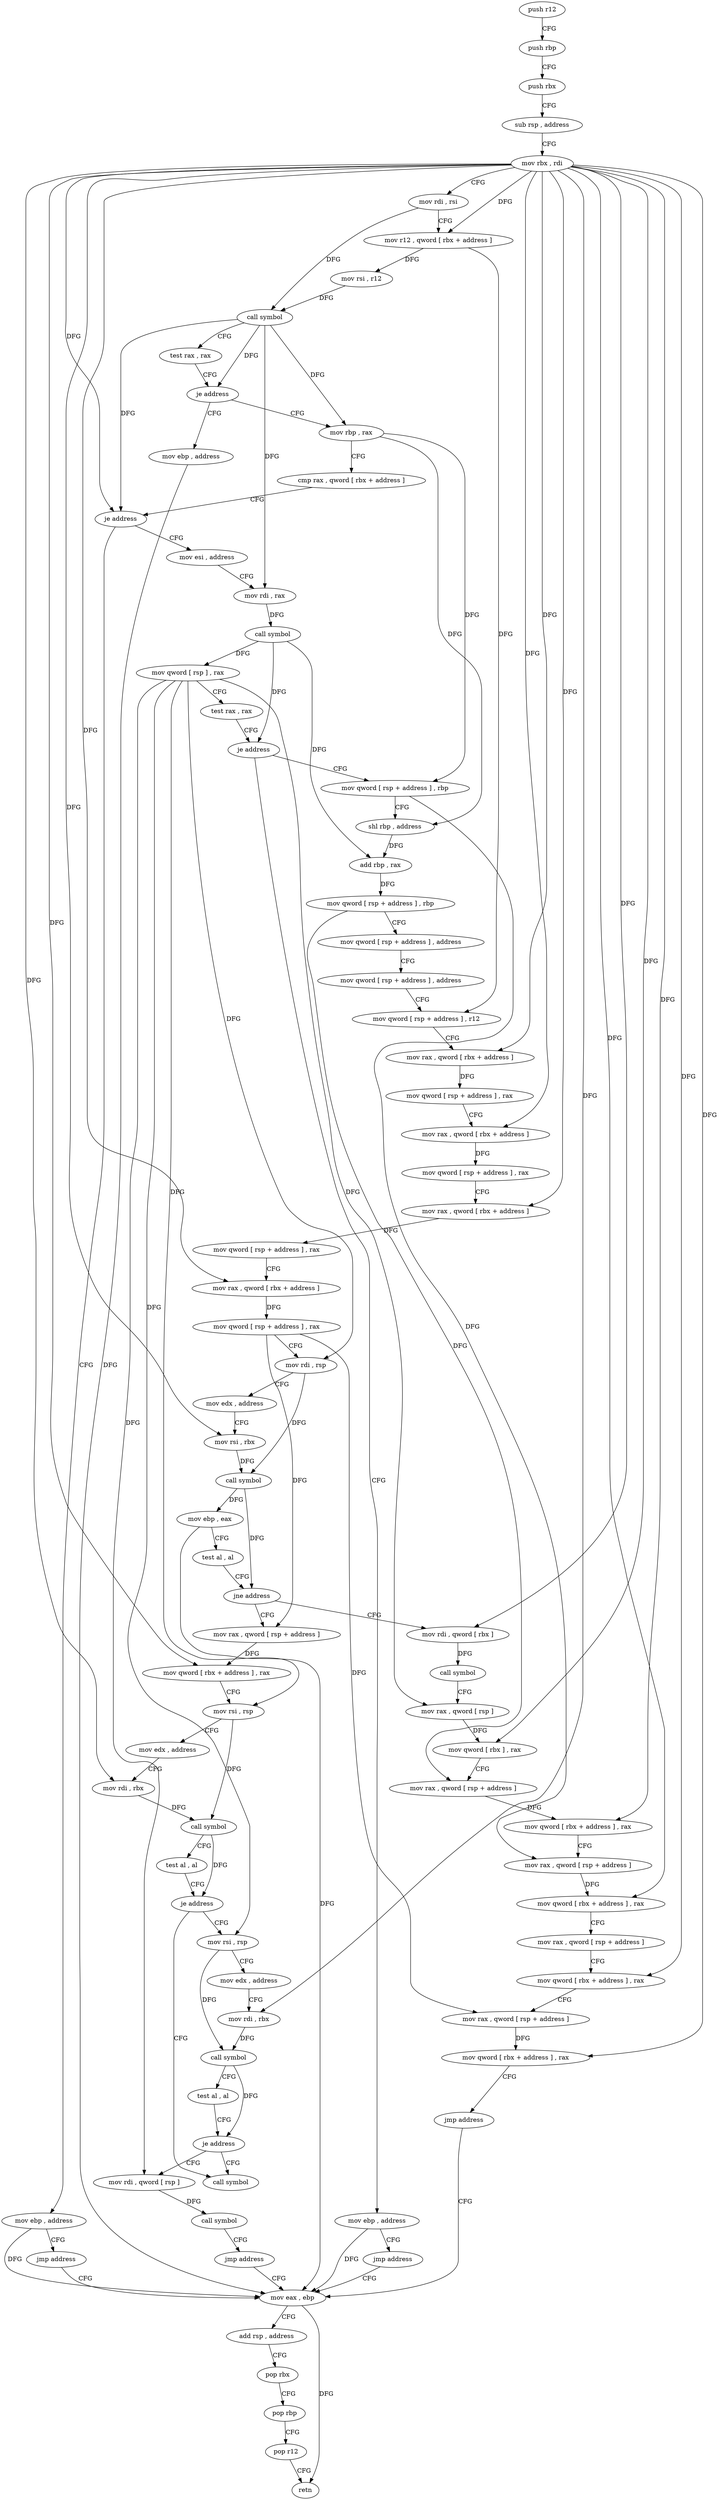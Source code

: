 digraph "func" {
"180463" [label = "push r12" ]
"180465" [label = "push rbp" ]
"180466" [label = "push rbx" ]
"180467" [label = "sub rsp , address" ]
"180471" [label = "mov rbx , rdi" ]
"180474" [label = "mov rdi , rsi" ]
"180477" [label = "mov r12 , qword [ rbx + address ]" ]
"180481" [label = "mov rsi , r12" ]
"180484" [label = "call symbol" ]
"180489" [label = "test rax , rax" ]
"180492" [label = "je address" ]
"180753" [label = "mov ebp , address" ]
"180498" [label = "mov rbp , rax" ]
"180758" [label = "mov eax , ebp" ]
"180501" [label = "cmp rax , qword [ rbx + address ]" ]
"180505" [label = "je address" ]
"180769" [label = "mov ebp , address" ]
"180511" [label = "mov esi , address" ]
"180774" [label = "jmp address" ]
"180516" [label = "mov rdi , rax" ]
"180519" [label = "call symbol" ]
"180524" [label = "mov qword [ rsp ] , rax" ]
"180528" [label = "test rax , rax" ]
"180531" [label = "je address" ]
"180776" [label = "mov ebp , address" ]
"180537" [label = "mov qword [ rsp + address ] , rbp" ]
"180760" [label = "add rsp , address" ]
"180764" [label = "pop rbx" ]
"180765" [label = "pop rbp" ]
"180766" [label = "pop r12" ]
"180768" [label = "retn" ]
"180781" [label = "jmp address" ]
"180542" [label = "shl rbp , address" ]
"180546" [label = "add rbp , rax" ]
"180549" [label = "mov qword [ rsp + address ] , rbp" ]
"180554" [label = "mov qword [ rsp + address ] , address" ]
"180563" [label = "mov qword [ rsp + address ] , address" ]
"180572" [label = "mov qword [ rsp + address ] , r12" ]
"180577" [label = "mov rax , qword [ rbx + address ]" ]
"180581" [label = "mov qword [ rsp + address ] , rax" ]
"180586" [label = "mov rax , qword [ rbx + address ]" ]
"180590" [label = "mov qword [ rsp + address ] , rax" ]
"180595" [label = "mov rax , qword [ rbx + address ]" ]
"180599" [label = "mov qword [ rsp + address ] , rax" ]
"180604" [label = "mov rax , qword [ rbx + address ]" ]
"180608" [label = "mov qword [ rsp + address ] , rax" ]
"180613" [label = "mov rdi , rsp" ]
"180616" [label = "mov edx , address" ]
"180621" [label = "mov rsi , rbx" ]
"180624" [label = "call symbol" ]
"180629" [label = "mov ebp , eax" ]
"180631" [label = "test al , al" ]
"180633" [label = "jne address" ]
"180695" [label = "mov rdi , qword [ rbx ]" ]
"180635" [label = "mov rax , qword [ rsp + address ]" ]
"180698" [label = "call symbol" ]
"180703" [label = "mov rax , qword [ rsp ]" ]
"180707" [label = "mov qword [ rbx ] , rax" ]
"180710" [label = "mov rax , qword [ rsp + address ]" ]
"180715" [label = "mov qword [ rbx + address ] , rax" ]
"180719" [label = "mov rax , qword [ rsp + address ]" ]
"180724" [label = "mov qword [ rbx + address ] , rax" ]
"180728" [label = "mov rax , qword [ rsp + address ]" ]
"180733" [label = "mov qword [ rbx + address ] , rax" ]
"180737" [label = "mov rax , qword [ rsp + address ]" ]
"180742" [label = "mov qword [ rbx + address ] , rax" ]
"180746" [label = "jmp address" ]
"180640" [label = "mov qword [ rbx + address ] , rax" ]
"180644" [label = "mov rsi , rsp" ]
"180647" [label = "mov edx , address" ]
"180652" [label = "mov rdi , rbx" ]
"180655" [label = "call symbol" ]
"180660" [label = "test al , al" ]
"180662" [label = "je address" ]
"180748" [label = "call symbol" ]
"180664" [label = "mov rsi , rsp" ]
"180667" [label = "mov edx , address" ]
"180672" [label = "mov rdi , rbx" ]
"180675" [label = "call symbol" ]
"180680" [label = "test al , al" ]
"180682" [label = "je address" ]
"180684" [label = "mov rdi , qword [ rsp ]" ]
"180688" [label = "call symbol" ]
"180693" [label = "jmp address" ]
"180463" -> "180465" [ label = "CFG" ]
"180465" -> "180466" [ label = "CFG" ]
"180466" -> "180467" [ label = "CFG" ]
"180467" -> "180471" [ label = "CFG" ]
"180471" -> "180474" [ label = "CFG" ]
"180471" -> "180477" [ label = "DFG" ]
"180471" -> "180505" [ label = "DFG" ]
"180471" -> "180577" [ label = "DFG" ]
"180471" -> "180586" [ label = "DFG" ]
"180471" -> "180595" [ label = "DFG" ]
"180471" -> "180604" [ label = "DFG" ]
"180471" -> "180621" [ label = "DFG" ]
"180471" -> "180695" [ label = "DFG" ]
"180471" -> "180707" [ label = "DFG" ]
"180471" -> "180715" [ label = "DFG" ]
"180471" -> "180724" [ label = "DFG" ]
"180471" -> "180733" [ label = "DFG" ]
"180471" -> "180742" [ label = "DFG" ]
"180471" -> "180640" [ label = "DFG" ]
"180471" -> "180652" [ label = "DFG" ]
"180471" -> "180672" [ label = "DFG" ]
"180474" -> "180477" [ label = "CFG" ]
"180474" -> "180484" [ label = "DFG" ]
"180477" -> "180481" [ label = "DFG" ]
"180477" -> "180572" [ label = "DFG" ]
"180481" -> "180484" [ label = "DFG" ]
"180484" -> "180489" [ label = "CFG" ]
"180484" -> "180492" [ label = "DFG" ]
"180484" -> "180498" [ label = "DFG" ]
"180484" -> "180505" [ label = "DFG" ]
"180484" -> "180516" [ label = "DFG" ]
"180489" -> "180492" [ label = "CFG" ]
"180492" -> "180753" [ label = "CFG" ]
"180492" -> "180498" [ label = "CFG" ]
"180753" -> "180758" [ label = "DFG" ]
"180498" -> "180501" [ label = "CFG" ]
"180498" -> "180537" [ label = "DFG" ]
"180498" -> "180542" [ label = "DFG" ]
"180758" -> "180760" [ label = "CFG" ]
"180758" -> "180768" [ label = "DFG" ]
"180501" -> "180505" [ label = "CFG" ]
"180505" -> "180769" [ label = "CFG" ]
"180505" -> "180511" [ label = "CFG" ]
"180769" -> "180774" [ label = "CFG" ]
"180769" -> "180758" [ label = "DFG" ]
"180511" -> "180516" [ label = "CFG" ]
"180774" -> "180758" [ label = "CFG" ]
"180516" -> "180519" [ label = "DFG" ]
"180519" -> "180524" [ label = "DFG" ]
"180519" -> "180531" [ label = "DFG" ]
"180519" -> "180546" [ label = "DFG" ]
"180524" -> "180528" [ label = "CFG" ]
"180524" -> "180703" [ label = "DFG" ]
"180524" -> "180684" [ label = "DFG" ]
"180524" -> "180613" [ label = "DFG" ]
"180524" -> "180644" [ label = "DFG" ]
"180524" -> "180664" [ label = "DFG" ]
"180528" -> "180531" [ label = "CFG" ]
"180531" -> "180776" [ label = "CFG" ]
"180531" -> "180537" [ label = "CFG" ]
"180776" -> "180781" [ label = "CFG" ]
"180776" -> "180758" [ label = "DFG" ]
"180537" -> "180542" [ label = "CFG" ]
"180537" -> "180719" [ label = "DFG" ]
"180760" -> "180764" [ label = "CFG" ]
"180764" -> "180765" [ label = "CFG" ]
"180765" -> "180766" [ label = "CFG" ]
"180766" -> "180768" [ label = "CFG" ]
"180781" -> "180758" [ label = "CFG" ]
"180542" -> "180546" [ label = "DFG" ]
"180546" -> "180549" [ label = "DFG" ]
"180549" -> "180554" [ label = "CFG" ]
"180549" -> "180710" [ label = "DFG" ]
"180554" -> "180563" [ label = "CFG" ]
"180563" -> "180572" [ label = "CFG" ]
"180572" -> "180577" [ label = "CFG" ]
"180577" -> "180581" [ label = "DFG" ]
"180581" -> "180586" [ label = "CFG" ]
"180586" -> "180590" [ label = "DFG" ]
"180590" -> "180595" [ label = "CFG" ]
"180595" -> "180599" [ label = "DFG" ]
"180599" -> "180604" [ label = "CFG" ]
"180604" -> "180608" [ label = "DFG" ]
"180608" -> "180613" [ label = "CFG" ]
"180608" -> "180737" [ label = "DFG" ]
"180608" -> "180635" [ label = "DFG" ]
"180613" -> "180616" [ label = "CFG" ]
"180613" -> "180624" [ label = "DFG" ]
"180616" -> "180621" [ label = "CFG" ]
"180621" -> "180624" [ label = "DFG" ]
"180624" -> "180629" [ label = "DFG" ]
"180624" -> "180633" [ label = "DFG" ]
"180629" -> "180631" [ label = "CFG" ]
"180629" -> "180758" [ label = "DFG" ]
"180631" -> "180633" [ label = "CFG" ]
"180633" -> "180695" [ label = "CFG" ]
"180633" -> "180635" [ label = "CFG" ]
"180695" -> "180698" [ label = "DFG" ]
"180635" -> "180640" [ label = "DFG" ]
"180698" -> "180703" [ label = "CFG" ]
"180703" -> "180707" [ label = "DFG" ]
"180707" -> "180710" [ label = "CFG" ]
"180710" -> "180715" [ label = "DFG" ]
"180715" -> "180719" [ label = "CFG" ]
"180719" -> "180724" [ label = "DFG" ]
"180724" -> "180728" [ label = "CFG" ]
"180728" -> "180733" [ label = "CFG" ]
"180733" -> "180737" [ label = "CFG" ]
"180737" -> "180742" [ label = "DFG" ]
"180742" -> "180746" [ label = "CFG" ]
"180746" -> "180758" [ label = "CFG" ]
"180640" -> "180644" [ label = "CFG" ]
"180644" -> "180647" [ label = "CFG" ]
"180644" -> "180655" [ label = "DFG" ]
"180647" -> "180652" [ label = "CFG" ]
"180652" -> "180655" [ label = "DFG" ]
"180655" -> "180660" [ label = "CFG" ]
"180655" -> "180662" [ label = "DFG" ]
"180660" -> "180662" [ label = "CFG" ]
"180662" -> "180748" [ label = "CFG" ]
"180662" -> "180664" [ label = "CFG" ]
"180664" -> "180667" [ label = "CFG" ]
"180664" -> "180675" [ label = "DFG" ]
"180667" -> "180672" [ label = "CFG" ]
"180672" -> "180675" [ label = "DFG" ]
"180675" -> "180680" [ label = "CFG" ]
"180675" -> "180682" [ label = "DFG" ]
"180680" -> "180682" [ label = "CFG" ]
"180682" -> "180748" [ label = "CFG" ]
"180682" -> "180684" [ label = "CFG" ]
"180684" -> "180688" [ label = "DFG" ]
"180688" -> "180693" [ label = "CFG" ]
"180693" -> "180758" [ label = "CFG" ]
}
